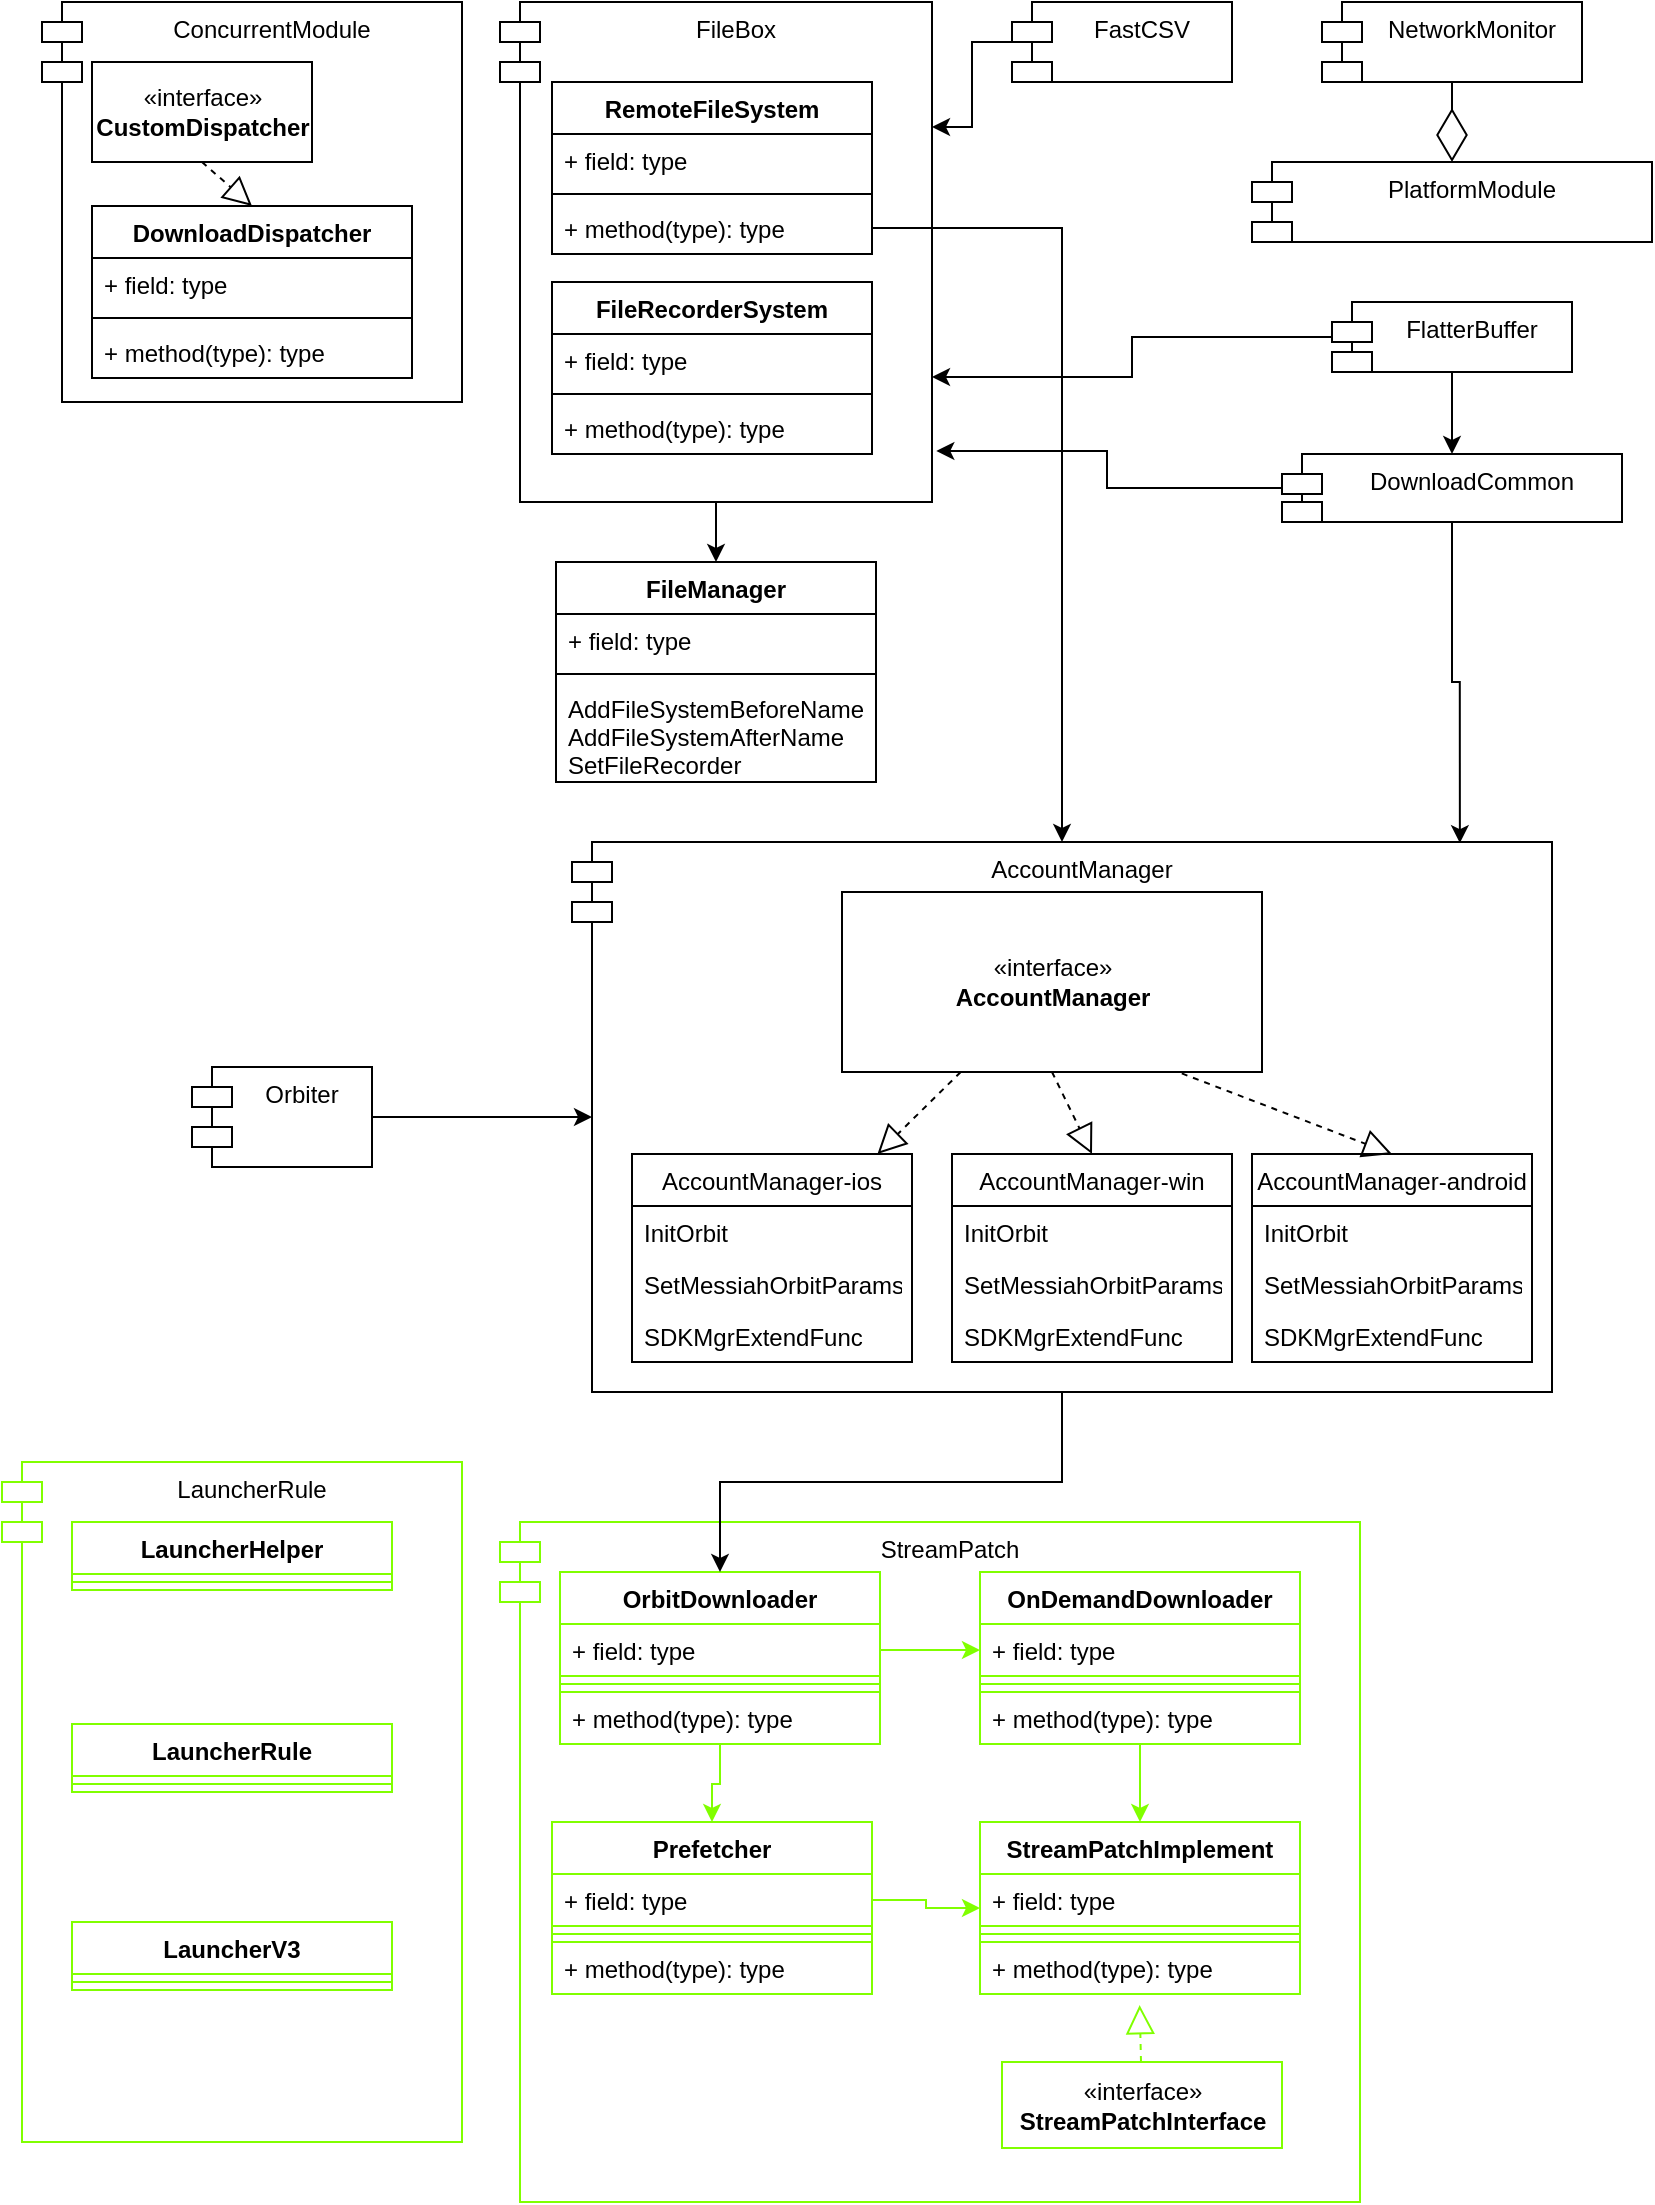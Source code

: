 <mxfile version="17.2.5" type="github">
  <diagram id="GRbYc4D1fz2ACYJTaYYQ" name="Page-1">
    <mxGraphModel dx="2359" dy="957" grid="1" gridSize="10" guides="1" tooltips="1" connect="1" arrows="1" fold="1" page="1" pageScale="1" pageWidth="827" pageHeight="1169" math="0" shadow="0">
      <root>
        <mxCell id="0" />
        <mxCell id="1" parent="0" />
        <mxCell id="mgKAFR94RciZRfON1U5F-89" style="edgeStyle=orthogonalEdgeStyle;rounded=0;orthogonalLoop=1;jettySize=auto;html=1;entryX=0.5;entryY=0;entryDx=0;entryDy=0;" edge="1" parent="1" source="mgKAFR94RciZRfON1U5F-1" target="mgKAFR94RciZRfON1U5F-80">
          <mxGeometry relative="1" as="geometry" />
        </mxCell>
        <mxCell id="mgKAFR94RciZRfON1U5F-1" value="FileBox" style="shape=module;align=left;spacingLeft=20;align=center;verticalAlign=top;" vertex="1" parent="1">
          <mxGeometry x="244" y="20" width="216" height="250" as="geometry" />
        </mxCell>
        <mxCell id="mgKAFR94RciZRfON1U5F-2" value="AccountManager" style="shape=module;align=left;spacingLeft=20;align=center;verticalAlign=top;" vertex="1" parent="1">
          <mxGeometry x="280" y="440" width="490" height="275" as="geometry" />
        </mxCell>
        <mxCell id="mgKAFR94RciZRfON1U5F-90" style="edgeStyle=orthogonalEdgeStyle;rounded=0;orthogonalLoop=1;jettySize=auto;html=1;entryX=0;entryY=0.5;entryDx=10;entryDy=0;entryPerimeter=0;" edge="1" parent="1" source="mgKAFR94RciZRfON1U5F-3" target="mgKAFR94RciZRfON1U5F-2">
          <mxGeometry relative="1" as="geometry" />
        </mxCell>
        <mxCell id="mgKAFR94RciZRfON1U5F-3" value="Orbiter" style="shape=module;align=left;spacingLeft=20;align=center;verticalAlign=top;" vertex="1" parent="1">
          <mxGeometry x="90" y="552.5" width="90" height="50" as="geometry" />
        </mxCell>
        <mxCell id="mgKAFR94RciZRfON1U5F-4" value="«interface»&lt;br&gt;&lt;b&gt;AccountManager&lt;/b&gt;" style="html=1;" vertex="1" parent="1">
          <mxGeometry x="415" y="465" width="210" height="90" as="geometry" />
        </mxCell>
        <mxCell id="mgKAFR94RciZRfON1U5F-5" value="AccountManager-ios" style="swimlane;fontStyle=0;childLayout=stackLayout;horizontal=1;startSize=26;fillColor=none;horizontalStack=0;resizeParent=1;resizeParentMax=0;resizeLast=0;collapsible=1;marginBottom=0;" vertex="1" parent="1">
          <mxGeometry x="310" y="596" width="140" height="104" as="geometry" />
        </mxCell>
        <mxCell id="mgKAFR94RciZRfON1U5F-6" value="InitOrbit" style="text;strokeColor=none;fillColor=none;align=left;verticalAlign=top;spacingLeft=4;spacingRight=4;overflow=hidden;rotatable=0;points=[[0,0.5],[1,0.5]];portConstraint=eastwest;" vertex="1" parent="mgKAFR94RciZRfON1U5F-5">
          <mxGeometry y="26" width="140" height="26" as="geometry" />
        </mxCell>
        <mxCell id="mgKAFR94RciZRfON1U5F-7" value="SetMessiahOrbitParams" style="text;strokeColor=none;fillColor=none;align=left;verticalAlign=top;spacingLeft=4;spacingRight=4;overflow=hidden;rotatable=0;points=[[0,0.5],[1,0.5]];portConstraint=eastwest;" vertex="1" parent="mgKAFR94RciZRfON1U5F-5">
          <mxGeometry y="52" width="140" height="26" as="geometry" />
        </mxCell>
        <mxCell id="mgKAFR94RciZRfON1U5F-8" value="SDKMgrExtendFunc" style="text;strokeColor=none;fillColor=none;align=left;verticalAlign=top;spacingLeft=4;spacingRight=4;overflow=hidden;rotatable=0;points=[[0,0.5],[1,0.5]];portConstraint=eastwest;" vertex="1" parent="mgKAFR94RciZRfON1U5F-5">
          <mxGeometry y="78" width="140" height="26" as="geometry" />
        </mxCell>
        <mxCell id="mgKAFR94RciZRfON1U5F-17" value="ConcurrentModule" style="shape=module;align=left;spacingLeft=20;align=center;verticalAlign=top;" vertex="1" parent="1">
          <mxGeometry x="15" y="20" width="210" height="200" as="geometry" />
        </mxCell>
        <mxCell id="mgKAFR94RciZRfON1U5F-113" style="edgeStyle=orthogonalEdgeStyle;rounded=0;orthogonalLoop=1;jettySize=auto;html=1;entryX=0.906;entryY=0.002;entryDx=0;entryDy=0;entryPerimeter=0;" edge="1" parent="1" source="mgKAFR94RciZRfON1U5F-18" target="mgKAFR94RciZRfON1U5F-2">
          <mxGeometry relative="1" as="geometry" />
        </mxCell>
        <mxCell id="mgKAFR94RciZRfON1U5F-114" style="edgeStyle=orthogonalEdgeStyle;rounded=0;orthogonalLoop=1;jettySize=auto;html=1;entryX=1.01;entryY=0.898;entryDx=0;entryDy=0;entryPerimeter=0;" edge="1" parent="1" source="mgKAFR94RciZRfON1U5F-18" target="mgKAFR94RciZRfON1U5F-1">
          <mxGeometry relative="1" as="geometry" />
        </mxCell>
        <mxCell id="mgKAFR94RciZRfON1U5F-18" value="DownloadCommon" style="shape=module;align=left;spacingLeft=20;align=center;verticalAlign=top;" vertex="1" parent="1">
          <mxGeometry x="635" y="246" width="170" height="34" as="geometry" />
        </mxCell>
        <mxCell id="mgKAFR94RciZRfON1U5F-85" style="edgeStyle=orthogonalEdgeStyle;rounded=0;orthogonalLoop=1;jettySize=auto;html=1;entryX=1;entryY=0.25;entryDx=0;entryDy=0;" edge="1" parent="1" source="mgKAFR94RciZRfON1U5F-23" target="mgKAFR94RciZRfON1U5F-1">
          <mxGeometry relative="1" as="geometry" />
        </mxCell>
        <mxCell id="mgKAFR94RciZRfON1U5F-23" value="FastCSV" style="shape=module;align=left;spacingLeft=20;align=center;verticalAlign=top;" vertex="1" parent="1">
          <mxGeometry x="500" y="20" width="110" height="40" as="geometry" />
        </mxCell>
        <mxCell id="mgKAFR94RciZRfON1U5F-87" style="edgeStyle=orthogonalEdgeStyle;rounded=0;orthogonalLoop=1;jettySize=auto;html=1;exitX=0.5;exitY=1;exitDx=0;exitDy=0;entryX=0.5;entryY=0;entryDx=0;entryDy=0;" edge="1" parent="1" source="mgKAFR94RciZRfON1U5F-24" target="mgKAFR94RciZRfON1U5F-18">
          <mxGeometry relative="1" as="geometry" />
        </mxCell>
        <mxCell id="mgKAFR94RciZRfON1U5F-88" style="edgeStyle=orthogonalEdgeStyle;rounded=0;orthogonalLoop=1;jettySize=auto;html=1;entryX=1;entryY=0.75;entryDx=0;entryDy=0;" edge="1" parent="1" source="mgKAFR94RciZRfON1U5F-24" target="mgKAFR94RciZRfON1U5F-1">
          <mxGeometry relative="1" as="geometry" />
        </mxCell>
        <mxCell id="mgKAFR94RciZRfON1U5F-24" value="FlatterBuffer" style="shape=module;align=left;spacingLeft=20;align=center;verticalAlign=top;" vertex="1" parent="1">
          <mxGeometry x="660" y="170" width="120" height="35" as="geometry" />
        </mxCell>
        <mxCell id="mgKAFR94RciZRfON1U5F-25" value="NetworkMonitor" style="shape=module;align=left;spacingLeft=20;align=center;verticalAlign=top;" vertex="1" parent="1">
          <mxGeometry x="655" y="20" width="130" height="40" as="geometry" />
        </mxCell>
        <mxCell id="mgKAFR94RciZRfON1U5F-26" value="«interface»&lt;br&gt;&lt;b&gt;CustomDispatcher&lt;/b&gt;" style="html=1;" vertex="1" parent="1">
          <mxGeometry x="40" y="50" width="110" height="50" as="geometry" />
        </mxCell>
        <mxCell id="mgKAFR94RciZRfON1U5F-27" value="DownloadDispatcher" style="swimlane;fontStyle=1;align=center;verticalAlign=top;childLayout=stackLayout;horizontal=1;startSize=26;horizontalStack=0;resizeParent=1;resizeParentMax=0;resizeLast=0;collapsible=1;marginBottom=0;" vertex="1" parent="1">
          <mxGeometry x="40" y="122" width="160" height="86" as="geometry" />
        </mxCell>
        <mxCell id="mgKAFR94RciZRfON1U5F-28" value="+ field: type" style="text;strokeColor=none;fillColor=none;align=left;verticalAlign=top;spacingLeft=4;spacingRight=4;overflow=hidden;rotatable=0;points=[[0,0.5],[1,0.5]];portConstraint=eastwest;" vertex="1" parent="mgKAFR94RciZRfON1U5F-27">
          <mxGeometry y="26" width="160" height="26" as="geometry" />
        </mxCell>
        <mxCell id="mgKAFR94RciZRfON1U5F-29" value="" style="line;strokeWidth=1;fillColor=none;align=left;verticalAlign=middle;spacingTop=-1;spacingLeft=3;spacingRight=3;rotatable=0;labelPosition=right;points=[];portConstraint=eastwest;" vertex="1" parent="mgKAFR94RciZRfON1U5F-27">
          <mxGeometry y="52" width="160" height="8" as="geometry" />
        </mxCell>
        <mxCell id="mgKAFR94RciZRfON1U5F-30" value="+ method(type): type" style="text;strokeColor=none;fillColor=none;align=left;verticalAlign=top;spacingLeft=4;spacingRight=4;overflow=hidden;rotatable=0;points=[[0,0.5],[1,0.5]];portConstraint=eastwest;" vertex="1" parent="mgKAFR94RciZRfON1U5F-27">
          <mxGeometry y="60" width="160" height="26" as="geometry" />
        </mxCell>
        <mxCell id="mgKAFR94RciZRfON1U5F-34" value="" style="endArrow=block;dashed=1;endFill=0;endSize=12;html=1;rounded=0;exitX=0.5;exitY=1;exitDx=0;exitDy=0;entryX=0.5;entryY=0;entryDx=0;entryDy=0;" edge="1" parent="1" source="mgKAFR94RciZRfON1U5F-26" target="mgKAFR94RciZRfON1U5F-27">
          <mxGeometry width="160" relative="1" as="geometry">
            <mxPoint x="340" y="340" as="sourcePoint" />
            <mxPoint x="500" y="340" as="targetPoint" />
          </mxGeometry>
        </mxCell>
        <mxCell id="mgKAFR94RciZRfON1U5F-36" value="" style="endArrow=block;dashed=1;endFill=0;endSize=12;html=1;rounded=0;" edge="1" parent="1" source="mgKAFR94RciZRfON1U5F-4" target="mgKAFR94RciZRfON1U5F-5">
          <mxGeometry width="160" relative="1" as="geometry">
            <mxPoint x="370" y="385" as="sourcePoint" />
            <mxPoint x="530" y="385" as="targetPoint" />
          </mxGeometry>
        </mxCell>
        <mxCell id="mgKAFR94RciZRfON1U5F-37" value="" style="endArrow=block;dashed=1;endFill=0;endSize=12;html=1;rounded=0;exitX=0.5;exitY=1;exitDx=0;exitDy=0;entryX=0.5;entryY=0;entryDx=0;entryDy=0;" edge="1" parent="1" source="mgKAFR94RciZRfON1U5F-4" target="mgKAFR94RciZRfON1U5F-96">
          <mxGeometry width="160" relative="1" as="geometry">
            <mxPoint x="484.348" y="565" as="sourcePoint" />
            <mxPoint x="530" y="596" as="targetPoint" />
          </mxGeometry>
        </mxCell>
        <mxCell id="mgKAFR94RciZRfON1U5F-38" value="" style="endArrow=block;dashed=1;endFill=0;endSize=12;html=1;rounded=0;exitX=0.809;exitY=1.008;exitDx=0;exitDy=0;exitPerimeter=0;entryX=0.5;entryY=0;entryDx=0;entryDy=0;" edge="1" parent="1" source="mgKAFR94RciZRfON1U5F-4" target="mgKAFR94RciZRfON1U5F-100">
          <mxGeometry width="160" relative="1" as="geometry">
            <mxPoint x="494.348" y="575" as="sourcePoint" />
            <mxPoint x="680" y="596" as="targetPoint" />
          </mxGeometry>
        </mxCell>
        <mxCell id="mgKAFR94RciZRfON1U5F-39" value="LauncherRule" style="shape=module;align=left;spacingLeft=20;align=center;verticalAlign=top;strokeColor=#80FF00;" vertex="1" parent="1">
          <mxGeometry x="-5" y="750" width="230" height="340" as="geometry" />
        </mxCell>
        <mxCell id="mgKAFR94RciZRfON1U5F-40" value="StreamPatch" style="shape=module;align=left;spacingLeft=20;align=center;verticalAlign=top;strokeColor=#80FF00;" vertex="1" parent="1">
          <mxGeometry x="244" y="780" width="430" height="340" as="geometry" />
        </mxCell>
        <mxCell id="mgKAFR94RciZRfON1U5F-107" style="edgeStyle=orthogonalEdgeStyle;rounded=0;orthogonalLoop=1;jettySize=auto;html=1;strokeColor=#80FF00;" edge="1" parent="1" source="mgKAFR94RciZRfON1U5F-41" target="mgKAFR94RciZRfON1U5F-49">
          <mxGeometry relative="1" as="geometry" />
        </mxCell>
        <mxCell id="mgKAFR94RciZRfON1U5F-41" value="OrbitDownloader" style="swimlane;fontStyle=1;align=center;verticalAlign=top;childLayout=stackLayout;horizontal=1;startSize=26;horizontalStack=0;resizeParent=1;resizeParentMax=0;resizeLast=0;collapsible=1;marginBottom=0;strokeColor=#80FF00;" vertex="1" parent="1">
          <mxGeometry x="274" y="805" width="160" height="86" as="geometry" />
        </mxCell>
        <mxCell id="mgKAFR94RciZRfON1U5F-42" value="+ field: type" style="text;strokeColor=#80FF00;fillColor=none;align=left;verticalAlign=top;spacingLeft=4;spacingRight=4;overflow=hidden;rotatable=0;points=[[0,0.5],[1,0.5]];portConstraint=eastwest;" vertex="1" parent="mgKAFR94RciZRfON1U5F-41">
          <mxGeometry y="26" width="160" height="26" as="geometry" />
        </mxCell>
        <mxCell id="mgKAFR94RciZRfON1U5F-43" value="" style="line;strokeWidth=1;fillColor=none;align=left;verticalAlign=middle;spacingTop=-1;spacingLeft=3;spacingRight=3;rotatable=0;labelPosition=right;points=[];portConstraint=eastwest;strokeColor=#80FF00;" vertex="1" parent="mgKAFR94RciZRfON1U5F-41">
          <mxGeometry y="52" width="160" height="8" as="geometry" />
        </mxCell>
        <mxCell id="mgKAFR94RciZRfON1U5F-44" value="+ method(type): type" style="text;strokeColor=#80FF00;fillColor=none;align=left;verticalAlign=top;spacingLeft=4;spacingRight=4;overflow=hidden;rotatable=0;points=[[0,0.5],[1,0.5]];portConstraint=eastwest;" vertex="1" parent="mgKAFR94RciZRfON1U5F-41">
          <mxGeometry y="60" width="160" height="26" as="geometry" />
        </mxCell>
        <mxCell id="mgKAFR94RciZRfON1U5F-109" style="edgeStyle=orthogonalEdgeStyle;rounded=0;orthogonalLoop=1;jettySize=auto;html=1;strokeColor=#80FF00;" edge="1" parent="1" source="mgKAFR94RciZRfON1U5F-45" target="mgKAFR94RciZRfON1U5F-54">
          <mxGeometry relative="1" as="geometry" />
        </mxCell>
        <mxCell id="mgKAFR94RciZRfON1U5F-45" value="OnDemandDownloader" style="swimlane;fontStyle=1;align=center;verticalAlign=top;childLayout=stackLayout;horizontal=1;startSize=26;horizontalStack=0;resizeParent=1;resizeParentMax=0;resizeLast=0;collapsible=1;marginBottom=0;strokeColor=#80FF00;" vertex="1" parent="1">
          <mxGeometry x="484" y="805" width="160" height="86" as="geometry" />
        </mxCell>
        <mxCell id="mgKAFR94RciZRfON1U5F-46" value="+ field: type" style="text;strokeColor=#80FF00;fillColor=none;align=left;verticalAlign=top;spacingLeft=4;spacingRight=4;overflow=hidden;rotatable=0;points=[[0,0.5],[1,0.5]];portConstraint=eastwest;" vertex="1" parent="mgKAFR94RciZRfON1U5F-45">
          <mxGeometry y="26" width="160" height="26" as="geometry" />
        </mxCell>
        <mxCell id="mgKAFR94RciZRfON1U5F-47" value="" style="line;strokeWidth=1;fillColor=none;align=left;verticalAlign=middle;spacingTop=-1;spacingLeft=3;spacingRight=3;rotatable=0;labelPosition=right;points=[];portConstraint=eastwest;strokeColor=#80FF00;" vertex="1" parent="mgKAFR94RciZRfON1U5F-45">
          <mxGeometry y="52" width="160" height="8" as="geometry" />
        </mxCell>
        <mxCell id="mgKAFR94RciZRfON1U5F-48" value="+ method(type): type" style="text;strokeColor=#80FF00;fillColor=none;align=left;verticalAlign=top;spacingLeft=4;spacingRight=4;overflow=hidden;rotatable=0;points=[[0,0.5],[1,0.5]];portConstraint=eastwest;" vertex="1" parent="mgKAFR94RciZRfON1U5F-45">
          <mxGeometry y="60" width="160" height="26" as="geometry" />
        </mxCell>
        <mxCell id="mgKAFR94RciZRfON1U5F-49" value="Prefetcher" style="swimlane;fontStyle=1;align=center;verticalAlign=top;childLayout=stackLayout;horizontal=1;startSize=26;horizontalStack=0;resizeParent=1;resizeParentMax=0;resizeLast=0;collapsible=1;marginBottom=0;strokeColor=#80FF00;" vertex="1" parent="1">
          <mxGeometry x="270" y="930" width="160" height="86" as="geometry" />
        </mxCell>
        <mxCell id="mgKAFR94RciZRfON1U5F-50" value="+ field: type" style="text;strokeColor=#80FF00;fillColor=none;align=left;verticalAlign=top;spacingLeft=4;spacingRight=4;overflow=hidden;rotatable=0;points=[[0,0.5],[1,0.5]];portConstraint=eastwest;" vertex="1" parent="mgKAFR94RciZRfON1U5F-49">
          <mxGeometry y="26" width="160" height="26" as="geometry" />
        </mxCell>
        <mxCell id="mgKAFR94RciZRfON1U5F-51" value="" style="line;strokeWidth=1;fillColor=none;align=left;verticalAlign=middle;spacingTop=-1;spacingLeft=3;spacingRight=3;rotatable=0;labelPosition=right;points=[];portConstraint=eastwest;strokeColor=#80FF00;" vertex="1" parent="mgKAFR94RciZRfON1U5F-49">
          <mxGeometry y="52" width="160" height="8" as="geometry" />
        </mxCell>
        <mxCell id="mgKAFR94RciZRfON1U5F-52" value="+ method(type): type" style="text;strokeColor=#80FF00;fillColor=none;align=left;verticalAlign=top;spacingLeft=4;spacingRight=4;overflow=hidden;rotatable=0;points=[[0,0.5],[1,0.5]];portConstraint=eastwest;" vertex="1" parent="mgKAFR94RciZRfON1U5F-49">
          <mxGeometry y="60" width="160" height="26" as="geometry" />
        </mxCell>
        <mxCell id="mgKAFR94RciZRfON1U5F-53" value="«interface»&lt;br&gt;&lt;b&gt;StreamPatchInterface&lt;/b&gt;" style="html=1;strokeColor=#80FF00;" vertex="1" parent="1">
          <mxGeometry x="495" y="1050" width="140" height="43" as="geometry" />
        </mxCell>
        <mxCell id="mgKAFR94RciZRfON1U5F-54" value="StreamPatchImplement" style="swimlane;fontStyle=1;align=center;verticalAlign=top;childLayout=stackLayout;horizontal=1;startSize=26;horizontalStack=0;resizeParent=1;resizeParentMax=0;resizeLast=0;collapsible=1;marginBottom=0;strokeColor=#80FF00;" vertex="1" parent="1">
          <mxGeometry x="484" y="930" width="160" height="86" as="geometry" />
        </mxCell>
        <mxCell id="mgKAFR94RciZRfON1U5F-55" value="+ field: type" style="text;strokeColor=#80FF00;fillColor=none;align=left;verticalAlign=top;spacingLeft=4;spacingRight=4;overflow=hidden;rotatable=0;points=[[0,0.5],[1,0.5]];portConstraint=eastwest;" vertex="1" parent="mgKAFR94RciZRfON1U5F-54">
          <mxGeometry y="26" width="160" height="26" as="geometry" />
        </mxCell>
        <mxCell id="mgKAFR94RciZRfON1U5F-56" value="" style="line;strokeWidth=1;fillColor=none;align=left;verticalAlign=middle;spacingTop=-1;spacingLeft=3;spacingRight=3;rotatable=0;labelPosition=right;points=[];portConstraint=eastwest;strokeColor=#80FF00;" vertex="1" parent="mgKAFR94RciZRfON1U5F-54">
          <mxGeometry y="52" width="160" height="8" as="geometry" />
        </mxCell>
        <mxCell id="mgKAFR94RciZRfON1U5F-57" value="+ method(type): type" style="text;strokeColor=#80FF00;fillColor=none;align=left;verticalAlign=top;spacingLeft=4;spacingRight=4;overflow=hidden;rotatable=0;points=[[0,0.5],[1,0.5]];portConstraint=eastwest;" vertex="1" parent="mgKAFR94RciZRfON1U5F-54">
          <mxGeometry y="60" width="160" height="26" as="geometry" />
        </mxCell>
        <mxCell id="mgKAFR94RciZRfON1U5F-58" value="LauncherHelper" style="swimlane;fontStyle=1;align=center;verticalAlign=top;childLayout=stackLayout;horizontal=1;startSize=26;horizontalStack=0;resizeParent=1;resizeParentMax=0;resizeLast=0;collapsible=1;marginBottom=0;strokeColor=#80FF00;" vertex="1" parent="1">
          <mxGeometry x="30" y="780" width="160" height="34" as="geometry" />
        </mxCell>
        <mxCell id="mgKAFR94RciZRfON1U5F-60" value="" style="line;strokeWidth=1;fillColor=none;align=left;verticalAlign=middle;spacingTop=-1;spacingLeft=3;spacingRight=3;rotatable=0;labelPosition=right;points=[];portConstraint=eastwest;strokeColor=#80FF00;" vertex="1" parent="mgKAFR94RciZRfON1U5F-58">
          <mxGeometry y="26" width="160" height="8" as="geometry" />
        </mxCell>
        <mxCell id="mgKAFR94RciZRfON1U5F-62" value="LauncherRule" style="swimlane;fontStyle=1;align=center;verticalAlign=top;childLayout=stackLayout;horizontal=1;startSize=26;horizontalStack=0;resizeParent=1;resizeParentMax=0;resizeLast=0;collapsible=1;marginBottom=0;strokeColor=#80FF00;" vertex="1" parent="1">
          <mxGeometry x="30" y="881" width="160" height="34" as="geometry" />
        </mxCell>
        <mxCell id="mgKAFR94RciZRfON1U5F-64" value="" style="line;strokeWidth=1;fillColor=none;align=left;verticalAlign=middle;spacingTop=-1;spacingLeft=3;spacingRight=3;rotatable=0;labelPosition=right;points=[];portConstraint=eastwest;strokeColor=#80FF00;" vertex="1" parent="mgKAFR94RciZRfON1U5F-62">
          <mxGeometry y="26" width="160" height="8" as="geometry" />
        </mxCell>
        <mxCell id="mgKAFR94RciZRfON1U5F-66" value="LauncherV3" style="swimlane;fontStyle=1;align=center;verticalAlign=top;childLayout=stackLayout;horizontal=1;startSize=26;horizontalStack=0;resizeParent=1;resizeParentMax=0;resizeLast=0;collapsible=1;marginBottom=0;strokeColor=#80FF00;" vertex="1" parent="1">
          <mxGeometry x="30" y="980" width="160" height="34" as="geometry" />
        </mxCell>
        <mxCell id="mgKAFR94RciZRfON1U5F-68" value="" style="line;strokeWidth=1;fillColor=none;align=left;verticalAlign=middle;spacingTop=-1;spacingLeft=3;spacingRight=3;rotatable=0;labelPosition=right;points=[];portConstraint=eastwest;strokeColor=#80FF00;" vertex="1" parent="mgKAFR94RciZRfON1U5F-66">
          <mxGeometry y="26" width="160" height="8" as="geometry" />
        </mxCell>
        <mxCell id="mgKAFR94RciZRfON1U5F-70" value="RemoteFileSystem" style="swimlane;fontStyle=1;align=center;verticalAlign=top;childLayout=stackLayout;horizontal=1;startSize=26;horizontalStack=0;resizeParent=1;resizeParentMax=0;resizeLast=0;collapsible=1;marginBottom=0;" vertex="1" parent="1">
          <mxGeometry x="270" y="60" width="160" height="86" as="geometry" />
        </mxCell>
        <mxCell id="mgKAFR94RciZRfON1U5F-71" value="+ field: type" style="text;strokeColor=none;fillColor=none;align=left;verticalAlign=top;spacingLeft=4;spacingRight=4;overflow=hidden;rotatable=0;points=[[0,0.5],[1,0.5]];portConstraint=eastwest;" vertex="1" parent="mgKAFR94RciZRfON1U5F-70">
          <mxGeometry y="26" width="160" height="26" as="geometry" />
        </mxCell>
        <mxCell id="mgKAFR94RciZRfON1U5F-72" value="" style="line;strokeWidth=1;fillColor=none;align=left;verticalAlign=middle;spacingTop=-1;spacingLeft=3;spacingRight=3;rotatable=0;labelPosition=right;points=[];portConstraint=eastwest;" vertex="1" parent="mgKAFR94RciZRfON1U5F-70">
          <mxGeometry y="52" width="160" height="8" as="geometry" />
        </mxCell>
        <mxCell id="mgKAFR94RciZRfON1U5F-73" value="+ method(type): type" style="text;strokeColor=none;fillColor=none;align=left;verticalAlign=top;spacingLeft=4;spacingRight=4;overflow=hidden;rotatable=0;points=[[0,0.5],[1,0.5]];portConstraint=eastwest;" vertex="1" parent="mgKAFR94RciZRfON1U5F-70">
          <mxGeometry y="60" width="160" height="26" as="geometry" />
        </mxCell>
        <mxCell id="mgKAFR94RciZRfON1U5F-74" value="FileRecorderSystem" style="swimlane;fontStyle=1;align=center;verticalAlign=top;childLayout=stackLayout;horizontal=1;startSize=26;horizontalStack=0;resizeParent=1;resizeParentMax=0;resizeLast=0;collapsible=1;marginBottom=0;" vertex="1" parent="1">
          <mxGeometry x="270" y="160" width="160" height="86" as="geometry" />
        </mxCell>
        <mxCell id="mgKAFR94RciZRfON1U5F-75" value="+ field: type" style="text;strokeColor=none;fillColor=none;align=left;verticalAlign=top;spacingLeft=4;spacingRight=4;overflow=hidden;rotatable=0;points=[[0,0.5],[1,0.5]];portConstraint=eastwest;" vertex="1" parent="mgKAFR94RciZRfON1U5F-74">
          <mxGeometry y="26" width="160" height="26" as="geometry" />
        </mxCell>
        <mxCell id="mgKAFR94RciZRfON1U5F-76" value="" style="line;strokeWidth=1;fillColor=none;align=left;verticalAlign=middle;spacingTop=-1;spacingLeft=3;spacingRight=3;rotatable=0;labelPosition=right;points=[];portConstraint=eastwest;" vertex="1" parent="mgKAFR94RciZRfON1U5F-74">
          <mxGeometry y="52" width="160" height="8" as="geometry" />
        </mxCell>
        <mxCell id="mgKAFR94RciZRfON1U5F-77" value="+ method(type): type" style="text;strokeColor=none;fillColor=none;align=left;verticalAlign=top;spacingLeft=4;spacingRight=4;overflow=hidden;rotatable=0;points=[[0,0.5],[1,0.5]];portConstraint=eastwest;" vertex="1" parent="mgKAFR94RciZRfON1U5F-74">
          <mxGeometry y="60" width="160" height="26" as="geometry" />
        </mxCell>
        <mxCell id="mgKAFR94RciZRfON1U5F-78" value="PlatformModule" style="shape=module;align=left;spacingLeft=20;align=center;verticalAlign=top;" vertex="1" parent="1">
          <mxGeometry x="620" y="100" width="200" height="40" as="geometry" />
        </mxCell>
        <mxCell id="mgKAFR94RciZRfON1U5F-79" value="" style="endArrow=diamondThin;endFill=0;endSize=24;html=1;rounded=0;exitX=0.5;exitY=1;exitDx=0;exitDy=0;" edge="1" parent="1" source="mgKAFR94RciZRfON1U5F-25" target="mgKAFR94RciZRfON1U5F-78">
          <mxGeometry width="160" relative="1" as="geometry">
            <mxPoint x="340" y="340" as="sourcePoint" />
            <mxPoint x="500" y="340" as="targetPoint" />
          </mxGeometry>
        </mxCell>
        <mxCell id="mgKAFR94RciZRfON1U5F-80" value="FileManager" style="swimlane;fontStyle=1;align=center;verticalAlign=top;childLayout=stackLayout;horizontal=1;startSize=26;horizontalStack=0;resizeParent=1;resizeParentMax=0;resizeLast=0;collapsible=1;marginBottom=0;" vertex="1" parent="1">
          <mxGeometry x="272" y="300" width="160" height="110" as="geometry" />
        </mxCell>
        <mxCell id="mgKAFR94RciZRfON1U5F-81" value="+ field: type" style="text;strokeColor=none;fillColor=none;align=left;verticalAlign=top;spacingLeft=4;spacingRight=4;overflow=hidden;rotatable=0;points=[[0,0.5],[1,0.5]];portConstraint=eastwest;" vertex="1" parent="mgKAFR94RciZRfON1U5F-80">
          <mxGeometry y="26" width="160" height="26" as="geometry" />
        </mxCell>
        <mxCell id="mgKAFR94RciZRfON1U5F-82" value="" style="line;strokeWidth=1;fillColor=none;align=left;verticalAlign=middle;spacingTop=-1;spacingLeft=3;spacingRight=3;rotatable=0;labelPosition=right;points=[];portConstraint=eastwest;" vertex="1" parent="mgKAFR94RciZRfON1U5F-80">
          <mxGeometry y="52" width="160" height="8" as="geometry" />
        </mxCell>
        <mxCell id="mgKAFR94RciZRfON1U5F-83" value="AddFileSystemBeforeName&#xa;AddFileSystemAfterName&#xa;SetFileRecorder" style="text;strokeColor=none;fillColor=none;align=left;verticalAlign=top;spacingLeft=4;spacingRight=4;overflow=hidden;rotatable=0;points=[[0,0.5],[1,0.5]];portConstraint=eastwest;" vertex="1" parent="mgKAFR94RciZRfON1U5F-80">
          <mxGeometry y="60" width="160" height="50" as="geometry" />
        </mxCell>
        <mxCell id="mgKAFR94RciZRfON1U5F-96" value="AccountManager-win" style="swimlane;fontStyle=0;childLayout=stackLayout;horizontal=1;startSize=26;fillColor=none;horizontalStack=0;resizeParent=1;resizeParentMax=0;resizeLast=0;collapsible=1;marginBottom=0;" vertex="1" parent="1">
          <mxGeometry x="470" y="596" width="140" height="104" as="geometry" />
        </mxCell>
        <mxCell id="mgKAFR94RciZRfON1U5F-97" value="InitOrbit" style="text;strokeColor=none;fillColor=none;align=left;verticalAlign=top;spacingLeft=4;spacingRight=4;overflow=hidden;rotatable=0;points=[[0,0.5],[1,0.5]];portConstraint=eastwest;" vertex="1" parent="mgKAFR94RciZRfON1U5F-96">
          <mxGeometry y="26" width="140" height="26" as="geometry" />
        </mxCell>
        <mxCell id="mgKAFR94RciZRfON1U5F-98" value="SetMessiahOrbitParams" style="text;strokeColor=none;fillColor=none;align=left;verticalAlign=top;spacingLeft=4;spacingRight=4;overflow=hidden;rotatable=0;points=[[0,0.5],[1,0.5]];portConstraint=eastwest;" vertex="1" parent="mgKAFR94RciZRfON1U5F-96">
          <mxGeometry y="52" width="140" height="26" as="geometry" />
        </mxCell>
        <mxCell id="mgKAFR94RciZRfON1U5F-99" value="SDKMgrExtendFunc" style="text;strokeColor=none;fillColor=none;align=left;verticalAlign=top;spacingLeft=4;spacingRight=4;overflow=hidden;rotatable=0;points=[[0,0.5],[1,0.5]];portConstraint=eastwest;" vertex="1" parent="mgKAFR94RciZRfON1U5F-96">
          <mxGeometry y="78" width="140" height="26" as="geometry" />
        </mxCell>
        <mxCell id="mgKAFR94RciZRfON1U5F-100" value="AccountManager-android" style="swimlane;fontStyle=0;childLayout=stackLayout;horizontal=1;startSize=26;fillColor=none;horizontalStack=0;resizeParent=1;resizeParentMax=0;resizeLast=0;collapsible=1;marginBottom=0;" vertex="1" parent="1">
          <mxGeometry x="620" y="596" width="140" height="104" as="geometry" />
        </mxCell>
        <mxCell id="mgKAFR94RciZRfON1U5F-101" value="InitOrbit" style="text;strokeColor=none;fillColor=none;align=left;verticalAlign=top;spacingLeft=4;spacingRight=4;overflow=hidden;rotatable=0;points=[[0,0.5],[1,0.5]];portConstraint=eastwest;" vertex="1" parent="mgKAFR94RciZRfON1U5F-100">
          <mxGeometry y="26" width="140" height="26" as="geometry" />
        </mxCell>
        <mxCell id="mgKAFR94RciZRfON1U5F-102" value="SetMessiahOrbitParams" style="text;strokeColor=none;fillColor=none;align=left;verticalAlign=top;spacingLeft=4;spacingRight=4;overflow=hidden;rotatable=0;points=[[0,0.5],[1,0.5]];portConstraint=eastwest;" vertex="1" parent="mgKAFR94RciZRfON1U5F-100">
          <mxGeometry y="52" width="140" height="26" as="geometry" />
        </mxCell>
        <mxCell id="mgKAFR94RciZRfON1U5F-103" value="SDKMgrExtendFunc" style="text;strokeColor=none;fillColor=none;align=left;verticalAlign=top;spacingLeft=4;spacingRight=4;overflow=hidden;rotatable=0;points=[[0,0.5],[1,0.5]];portConstraint=eastwest;" vertex="1" parent="mgKAFR94RciZRfON1U5F-100">
          <mxGeometry y="78" width="140" height="26" as="geometry" />
        </mxCell>
        <mxCell id="mgKAFR94RciZRfON1U5F-105" style="edgeStyle=orthogonalEdgeStyle;rounded=0;orthogonalLoop=1;jettySize=auto;html=1;exitX=0.5;exitY=1;exitDx=0;exitDy=0;entryX=0.5;entryY=0;entryDx=0;entryDy=0;" edge="1" parent="1" source="mgKAFR94RciZRfON1U5F-2" target="mgKAFR94RciZRfON1U5F-41">
          <mxGeometry relative="1" as="geometry" />
        </mxCell>
        <mxCell id="mgKAFR94RciZRfON1U5F-106" style="edgeStyle=orthogonalEdgeStyle;rounded=0;orthogonalLoop=1;jettySize=auto;html=1;exitX=1;exitY=0.5;exitDx=0;exitDy=0;entryX=0;entryY=0.5;entryDx=0;entryDy=0;strokeColor=#80FF00;" edge="1" parent="1" source="mgKAFR94RciZRfON1U5F-42" target="mgKAFR94RciZRfON1U5F-46">
          <mxGeometry relative="1" as="geometry" />
        </mxCell>
        <mxCell id="mgKAFR94RciZRfON1U5F-110" style="edgeStyle=orthogonalEdgeStyle;rounded=0;orthogonalLoop=1;jettySize=auto;html=1;exitX=1;exitY=0.5;exitDx=0;exitDy=0;entryX=0;entryY=0.5;entryDx=0;entryDy=0;strokeColor=#80FF00;" edge="1" parent="1" source="mgKAFR94RciZRfON1U5F-50" target="mgKAFR94RciZRfON1U5F-54">
          <mxGeometry relative="1" as="geometry" />
        </mxCell>
        <mxCell id="mgKAFR94RciZRfON1U5F-111" value="" style="endArrow=block;dashed=1;endFill=0;endSize=12;html=1;rounded=0;entryX=0.499;entryY=1.214;entryDx=0;entryDy=0;entryPerimeter=0;strokeColor=#80FF00;" edge="1" parent="1" source="mgKAFR94RciZRfON1U5F-53" target="mgKAFR94RciZRfON1U5F-57">
          <mxGeometry width="160" relative="1" as="geometry">
            <mxPoint x="340" y="930" as="sourcePoint" />
            <mxPoint x="500" y="930" as="targetPoint" />
          </mxGeometry>
        </mxCell>
        <mxCell id="mgKAFR94RciZRfON1U5F-112" style="edgeStyle=orthogonalEdgeStyle;rounded=0;orthogonalLoop=1;jettySize=auto;html=1;" edge="1" parent="1" source="mgKAFR94RciZRfON1U5F-73" target="mgKAFR94RciZRfON1U5F-2">
          <mxGeometry relative="1" as="geometry" />
        </mxCell>
      </root>
    </mxGraphModel>
  </diagram>
</mxfile>
